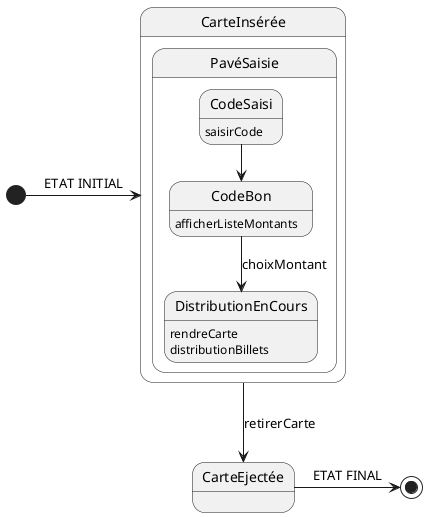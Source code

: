 @startuml
[*] -> CarteInsérée : ETAT INITIAL
state CarteInsérée{
    state PavéSaisie{
        state   CodeSaisi{
            CodeSaisi : saisirCode
        }
        state CodeBon{
            CodeBon: afficherListeMontants
        }
        state DistributionEnCours{
            DistributionEnCours : rendreCarte
            DistributionEnCours : distributionBillets
        }
        CodeSaisi --> CodeBon
        CodeBon --> DistributionEnCours : choixMontant
    }
}
state CarteEjectée
CarteInsérée --> CarteEjectée : retirerCarte
CarteEjectée -> [*] : ETAT FINAL
@enduml

@startuml
[*] -> CarteInsérée : ETAT INITIAL
state CarteInsérée{
    state PavéSaisie{
        state   CodeSaisi{
            CodeSaisi : saisirCode
        }
        state CodeErroné
        state CodeBon{
            CodeBon : afficherListeMontants
        }
        state DistributionEnCours{
            DistributionEnCours : rendreCarte
            DistributionEnCours : distributionBillets
        }
        CodeSaisi --> CodeBon
        CodeBon --> DistributionEnCours : choixMontant
        CodeSaisi -> CodeErroné
        CodeErroné -> CodeSaisi
    }
@enduml